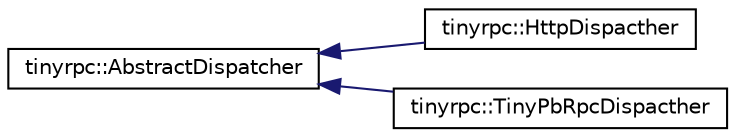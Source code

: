 digraph "类继承关系图"
{
 // LATEX_PDF_SIZE
  edge [fontname="Helvetica",fontsize="10",labelfontname="Helvetica",labelfontsize="10"];
  node [fontname="Helvetica",fontsize="10",shape=record];
  rankdir="LR";
  Node0 [label="tinyrpc::AbstractDispatcher",height=0.2,width=0.4,color="black", fillcolor="white", style="filled",URL="$classtinyrpc_1_1AbstractDispatcher.html",tooltip=" "];
  Node0 -> Node1 [dir="back",color="midnightblue",fontsize="10",style="solid",fontname="Helvetica"];
  Node1 [label="tinyrpc::HttpDispacther",height=0.2,width=0.4,color="black", fillcolor="white", style="filled",URL="$classtinyrpc_1_1HttpDispacther.html",tooltip=" "];
  Node0 -> Node2 [dir="back",color="midnightblue",fontsize="10",style="solid",fontname="Helvetica"];
  Node2 [label="tinyrpc::TinyPbRpcDispacther",height=0.2,width=0.4,color="black", fillcolor="white", style="filled",URL="$classtinyrpc_1_1TinyPbRpcDispacther.html",tooltip=" "];
}
